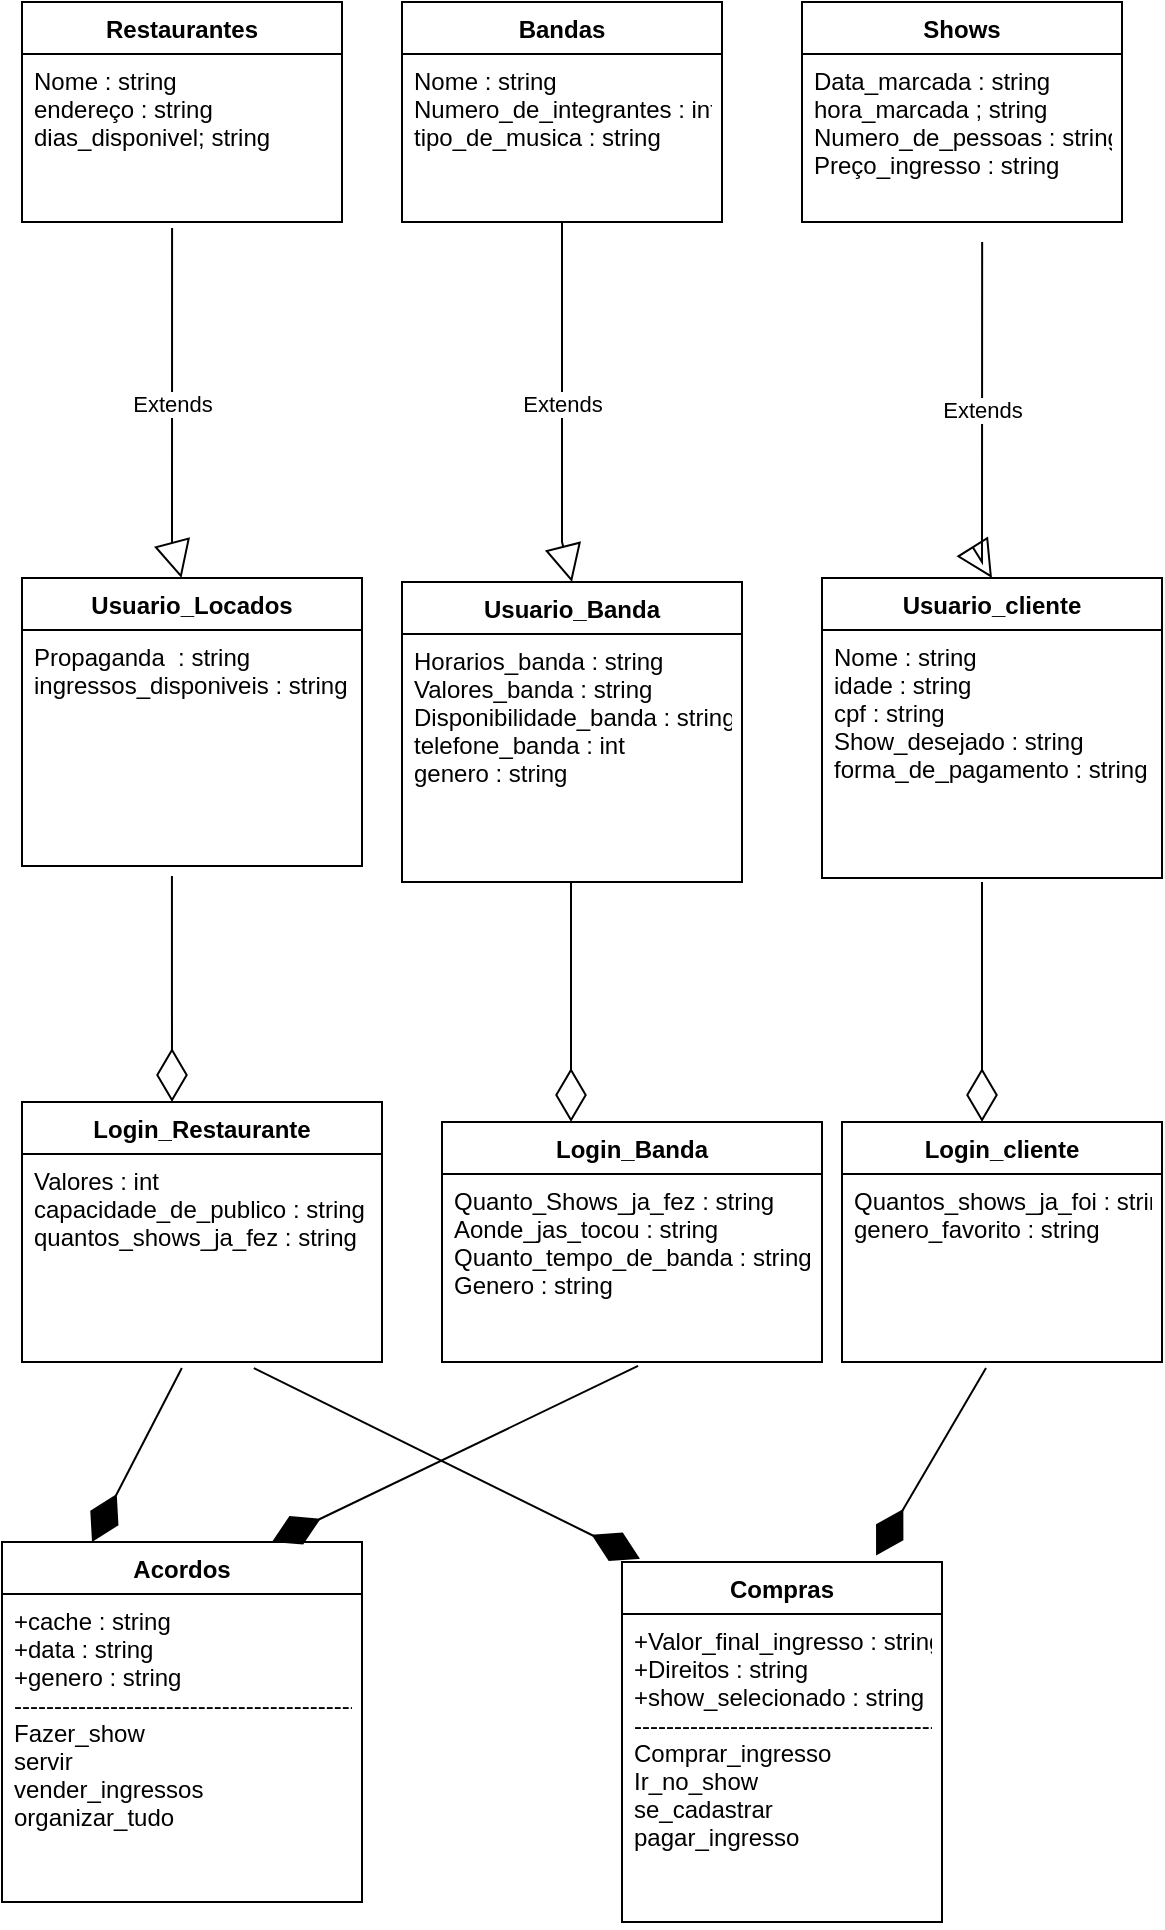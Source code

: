<mxfile version="17.4.1" type="google"><diagram id="YO5Mnjki-EwYfUfo_y8f" name="Page-1"><mxGraphModel grid="1" page="1" gridSize="10" guides="1" tooltips="1" connect="1" arrows="1" fold="1" pageScale="1" pageWidth="827" pageHeight="1169" math="0" shadow="0"><root><mxCell id="0"/><mxCell id="1" parent="0"/><mxCell id="rJf2utQ5HFYsszIGS1n6-1" value="Restaurantes" style="swimlane;fontStyle=1;align=center;verticalAlign=top;childLayout=stackLayout;horizontal=1;startSize=26;horizontalStack=0;resizeParent=1;resizeParentMax=0;resizeLast=0;collapsible=1;marginBottom=0;" vertex="1" parent="1"><mxGeometry x="80" y="60" width="160" height="110" as="geometry"/></mxCell><mxCell id="rJf2utQ5HFYsszIGS1n6-2" value="Nome : string&#10;endereço : string &#10;dias_disponivel; string&#10;" style="text;strokeColor=none;fillColor=none;align=left;verticalAlign=top;spacingLeft=4;spacingRight=4;overflow=hidden;rotatable=0;points=[[0,0.5],[1,0.5]];portConstraint=eastwest;" vertex="1" parent="rJf2utQ5HFYsszIGS1n6-1"><mxGeometry y="26" width="160" height="84" as="geometry"/></mxCell><mxCell id="rJf2utQ5HFYsszIGS1n6-5" value="Bandas" style="swimlane;fontStyle=1;align=center;verticalAlign=top;childLayout=stackLayout;horizontal=1;startSize=26;horizontalStack=0;resizeParent=1;resizeParentMax=0;resizeLast=0;collapsible=1;marginBottom=0;" vertex="1" parent="1"><mxGeometry x="270" y="60" width="160" height="110" as="geometry"/></mxCell><mxCell id="rJf2utQ5HFYsszIGS1n6-6" value="Nome : string&#10;Numero_de_integrantes : int&#10;tipo_de_musica : string&#10;" style="text;strokeColor=none;fillColor=none;align=left;verticalAlign=top;spacingLeft=4;spacingRight=4;overflow=hidden;rotatable=0;points=[[0,0.5],[1,0.5]];portConstraint=eastwest;" vertex="1" parent="rJf2utQ5HFYsszIGS1n6-5"><mxGeometry y="26" width="160" height="84" as="geometry"/></mxCell><mxCell id="rJf2utQ5HFYsszIGS1n6-9" value="Shows" style="swimlane;fontStyle=1;align=center;verticalAlign=top;childLayout=stackLayout;horizontal=1;startSize=26;horizontalStack=0;resizeParent=1;resizeParentMax=0;resizeLast=0;collapsible=1;marginBottom=0;" vertex="1" parent="1"><mxGeometry x="470" y="60" width="160" height="110" as="geometry"/></mxCell><mxCell id="rJf2utQ5HFYsszIGS1n6-10" value="Data_marcada : string&#10;hora_marcada ; string&#10;Numero_de_pessoas : string&#10;Preço_ingresso : string" style="text;strokeColor=none;fillColor=none;align=left;verticalAlign=top;spacingLeft=4;spacingRight=4;overflow=hidden;rotatable=0;points=[[0,0.5],[1,0.5]];portConstraint=eastwest;" vertex="1" parent="rJf2utQ5HFYsszIGS1n6-9"><mxGeometry y="26" width="160" height="84" as="geometry"/></mxCell><mxCell id="rJf2utQ5HFYsszIGS1n6-17" value="Usuario_Locados" style="swimlane;fontStyle=1;align=center;verticalAlign=top;childLayout=stackLayout;horizontal=1;startSize=26;horizontalStack=0;resizeParent=1;resizeParentMax=0;resizeLast=0;collapsible=1;marginBottom=0;" vertex="1" parent="1"><mxGeometry x="80" y="348" width="170" height="144" as="geometry"/></mxCell><mxCell id="rJf2utQ5HFYsszIGS1n6-18" value="Propaganda  : string&#10;ingressos_disponiveis : string&#10;" style="text;strokeColor=none;fillColor=none;align=left;verticalAlign=top;spacingLeft=4;spacingRight=4;overflow=hidden;rotatable=0;points=[[0,0.5],[1,0.5]];portConstraint=eastwest;" vertex="1" parent="rJf2utQ5HFYsszIGS1n6-17"><mxGeometry y="26" width="170" height="118" as="geometry"/></mxCell><mxCell id="rJf2utQ5HFYsszIGS1n6-21" value="Usuario_Banda" style="swimlane;fontStyle=1;align=center;verticalAlign=top;childLayout=stackLayout;horizontal=1;startSize=26;horizontalStack=0;resizeParent=1;resizeParentMax=0;resizeLast=0;collapsible=1;marginBottom=0;" vertex="1" parent="1"><mxGeometry x="270" y="350" width="170" height="150" as="geometry"/></mxCell><mxCell id="rJf2utQ5HFYsszIGS1n6-22" value="Horarios_banda : string&#10;Valores_banda : string&#10;Disponibilidade_banda : string&#10;telefone_banda : int&#10;genero : string&#10;&#10;" style="text;strokeColor=none;fillColor=none;align=left;verticalAlign=top;spacingLeft=4;spacingRight=4;overflow=hidden;rotatable=0;points=[[0,0.5],[1,0.5]];portConstraint=eastwest;" vertex="1" parent="rJf2utQ5HFYsszIGS1n6-21"><mxGeometry y="26" width="170" height="124" as="geometry"/></mxCell><mxCell id="rJf2utQ5HFYsszIGS1n6-25" value="Usuario_cliente" style="swimlane;fontStyle=1;align=center;verticalAlign=top;childLayout=stackLayout;horizontal=1;startSize=26;horizontalStack=0;resizeParent=1;resizeParentMax=0;resizeLast=0;collapsible=1;marginBottom=0;" vertex="1" parent="1"><mxGeometry x="480" y="348" width="170" height="150" as="geometry"/></mxCell><mxCell id="rJf2utQ5HFYsszIGS1n6-26" value="Nome : string&#10;idade : string&#10;cpf : string&#10;Show_desejado : string&#10;forma_de_pagamento : string&#10;" style="text;strokeColor=none;fillColor=none;align=left;verticalAlign=top;spacingLeft=4;spacingRight=4;overflow=hidden;rotatable=0;points=[[0,0.5],[1,0.5]];portConstraint=eastwest;" vertex="1" parent="rJf2utQ5HFYsszIGS1n6-25"><mxGeometry y="26" width="170" height="124" as="geometry"/></mxCell><mxCell id="rJf2utQ5HFYsszIGS1n6-29" value="Extends" style="endArrow=block;endSize=16;endFill=0;html=1;rounded=0;exitX=0.469;exitY=1.036;exitDx=0;exitDy=0;exitPerimeter=0;entryX=0.469;entryY=0;entryDx=0;entryDy=0;entryPerimeter=0;" edge="1" parent="1" source="rJf2utQ5HFYsszIGS1n6-2" target="rJf2utQ5HFYsszIGS1n6-17"><mxGeometry width="160" relative="1" as="geometry"><mxPoint x="155.04" y="208.004" as="sourcePoint"/><mxPoint x="155" y="340" as="targetPoint"/><Array as="points"><mxPoint x="155" y="330"/></Array></mxGeometry></mxCell><mxCell id="rJf2utQ5HFYsszIGS1n6-30" value="Extends" style="endArrow=block;endSize=16;endFill=0;html=1;rounded=0;entryX=0.5;entryY=0;entryDx=0;entryDy=0;exitX=0.5;exitY=1;exitDx=0;exitDy=0;" edge="1" parent="1" source="rJf2utQ5HFYsszIGS1n6-5" target="rJf2utQ5HFYsszIGS1n6-21"><mxGeometry width="160" relative="1" as="geometry"><mxPoint x="330" y="250" as="sourcePoint"/><mxPoint x="490" y="250" as="targetPoint"/><Array as="points"><mxPoint x="350" y="330"/></Array></mxGeometry></mxCell><mxCell id="rJf2utQ5HFYsszIGS1n6-31" value="Extends" style="endArrow=block;endSize=16;endFill=0;html=1;rounded=0;entryX=0.5;entryY=0;entryDx=0;entryDy=0;exitX=0.563;exitY=1.119;exitDx=0;exitDy=0;exitPerimeter=0;" edge="1" parent="1" source="rJf2utQ5HFYsszIGS1n6-10" target="rJf2utQ5HFYsszIGS1n6-25"><mxGeometry width="160" relative="1" as="geometry"><mxPoint x="560.08" y="208.004" as="sourcePoint"/><mxPoint x="650" y="270" as="targetPoint"/><Array as="points"><mxPoint x="560" y="340"/></Array></mxGeometry></mxCell><mxCell id="rJf2utQ5HFYsszIGS1n6-33" value="" style="endArrow=diamondThin;endFill=0;endSize=24;html=1;rounded=0;exitX=0.441;exitY=1.042;exitDx=0;exitDy=0;exitPerimeter=0;" edge="1" parent="1" source="rJf2utQ5HFYsszIGS1n6-18"><mxGeometry width="160" relative="1" as="geometry"><mxPoint x="110" y="580" as="sourcePoint"/><mxPoint x="155" y="610" as="targetPoint"/></mxGeometry></mxCell><mxCell id="rJf2utQ5HFYsszIGS1n6-34" value="" style="endArrow=diamondThin;endFill=0;endSize=24;html=1;rounded=0;" edge="1" parent="1"><mxGeometry width="160" relative="1" as="geometry"><mxPoint x="354.5" y="500" as="sourcePoint"/><mxPoint x="354.5" y="620" as="targetPoint"/></mxGeometry></mxCell><mxCell id="rJf2utQ5HFYsszIGS1n6-35" value="" style="endArrow=diamondThin;endFill=0;endSize=24;html=1;rounded=0;" edge="1" parent="1"><mxGeometry width="160" relative="1" as="geometry"><mxPoint x="560" y="500" as="sourcePoint"/><mxPoint x="560" y="620" as="targetPoint"/><Array as="points"><mxPoint x="560" y="550"/></Array></mxGeometry></mxCell><mxCell id="rJf2utQ5HFYsszIGS1n6-36" value="Login_Restaurante" style="swimlane;fontStyle=1;align=center;verticalAlign=top;childLayout=stackLayout;horizontal=1;startSize=26;horizontalStack=0;resizeParent=1;resizeParentMax=0;resizeLast=0;collapsible=1;marginBottom=0;" vertex="1" parent="1"><mxGeometry x="80" y="610" width="180" height="130" as="geometry"/></mxCell><mxCell id="rJf2utQ5HFYsszIGS1n6-37" value="Valores : int&#10;capacidade_de_publico : string&#10;quantos_shows_ja_fez : string" style="text;strokeColor=none;fillColor=none;align=left;verticalAlign=top;spacingLeft=4;spacingRight=4;overflow=hidden;rotatable=0;points=[[0,0.5],[1,0.5]];portConstraint=eastwest;" vertex="1" parent="rJf2utQ5HFYsszIGS1n6-36"><mxGeometry y="26" width="180" height="104" as="geometry"/></mxCell><mxCell id="rJf2utQ5HFYsszIGS1n6-40" value="Login_Banda" style="swimlane;fontStyle=1;align=center;verticalAlign=top;childLayout=stackLayout;horizontal=1;startSize=26;horizontalStack=0;resizeParent=1;resizeParentMax=0;resizeLast=0;collapsible=1;marginBottom=0;" vertex="1" parent="1"><mxGeometry x="290" y="620" width="190" height="120" as="geometry"/></mxCell><mxCell id="rJf2utQ5HFYsszIGS1n6-41" value="Quanto_Shows_ja_fez : string&#10;Aonde_jas_tocou : string&#10;Quanto_tempo_de_banda : string&#10;Genero : string" style="text;strokeColor=none;fillColor=none;align=left;verticalAlign=top;spacingLeft=4;spacingRight=4;overflow=hidden;rotatable=0;points=[[0,0.5],[1,0.5]];portConstraint=eastwest;" vertex="1" parent="rJf2utQ5HFYsszIGS1n6-40"><mxGeometry y="26" width="190" height="94" as="geometry"/></mxCell><mxCell id="rJf2utQ5HFYsszIGS1n6-44" value="Login_cliente" style="swimlane;fontStyle=1;align=center;verticalAlign=top;childLayout=stackLayout;horizontal=1;startSize=26;horizontalStack=0;resizeParent=1;resizeParentMax=0;resizeLast=0;collapsible=1;marginBottom=0;" vertex="1" parent="1"><mxGeometry x="490" y="620" width="160" height="120" as="geometry"/></mxCell><mxCell id="rJf2utQ5HFYsszIGS1n6-45" value="Quantos_shows_ja_foi : string&#10;genero_favorito : string&#10;" style="text;strokeColor=none;fillColor=none;align=left;verticalAlign=top;spacingLeft=4;spacingRight=4;overflow=hidden;rotatable=0;points=[[0,0.5],[1,0.5]];portConstraint=eastwest;" vertex="1" parent="rJf2utQ5HFYsszIGS1n6-44"><mxGeometry y="26" width="160" height="94" as="geometry"/></mxCell><mxCell id="rJf2utQ5HFYsszIGS1n6-48" value="Acordos" style="swimlane;fontStyle=1;align=center;verticalAlign=top;childLayout=stackLayout;horizontal=1;startSize=26;horizontalStack=0;resizeParent=1;resizeParentMax=0;resizeLast=0;collapsible=1;marginBottom=0;" vertex="1" parent="1"><mxGeometry x="70" y="830" width="180" height="180" as="geometry"/></mxCell><mxCell id="rJf2utQ5HFYsszIGS1n6-49" value="+cache : string&#10;+data : string&#10;+genero : string&#10;----------------------------------------------&#10;Fazer_show&#10;servir&#10;vender_ingressos&#10;organizar_tudo" style="text;strokeColor=none;fillColor=none;align=left;verticalAlign=top;spacingLeft=4;spacingRight=4;overflow=hidden;rotatable=0;points=[[0,0.5],[1,0.5]];portConstraint=eastwest;" vertex="1" parent="rJf2utQ5HFYsszIGS1n6-48"><mxGeometry y="26" width="180" height="154" as="geometry"/></mxCell><mxCell id="rJf2utQ5HFYsszIGS1n6-52" value="" style="endArrow=diamondThin;endFill=1;endSize=24;html=1;rounded=0;entryX=0.25;entryY=0;entryDx=0;entryDy=0;exitX=0.444;exitY=1.029;exitDx=0;exitDy=0;exitPerimeter=0;" edge="1" parent="1" source="rJf2utQ5HFYsszIGS1n6-37" target="rJf2utQ5HFYsszIGS1n6-48"><mxGeometry width="160" relative="1" as="geometry"><mxPoint x="110" y="780" as="sourcePoint"/><mxPoint x="270" y="780" as="targetPoint"/></mxGeometry></mxCell><mxCell id="rJf2utQ5HFYsszIGS1n6-53" value="" style="endArrow=diamondThin;endFill=1;endSize=24;html=1;rounded=0;entryX=0.75;entryY=0;entryDx=0;entryDy=0;exitX=0.516;exitY=1.021;exitDx=0;exitDy=0;exitPerimeter=0;" edge="1" parent="1" source="rJf2utQ5HFYsszIGS1n6-41" target="rJf2utQ5HFYsszIGS1n6-48"><mxGeometry width="160" relative="1" as="geometry"><mxPoint x="240" y="770" as="sourcePoint"/><mxPoint x="400" y="770" as="targetPoint"/></mxGeometry></mxCell><mxCell id="rJf2utQ5HFYsszIGS1n6-54" value="Compras" style="swimlane;fontStyle=1;align=center;verticalAlign=top;childLayout=stackLayout;horizontal=1;startSize=26;horizontalStack=0;resizeParent=1;resizeParentMax=0;resizeLast=0;collapsible=1;marginBottom=0;" vertex="1" parent="1"><mxGeometry x="380" y="840" width="160" height="180" as="geometry"/></mxCell><mxCell id="rJf2utQ5HFYsszIGS1n6-55" value="+Valor_final_ingresso : string&#10;+Direitos : string&#10;+show_selecionado : string&#10;--------------------------------------&#10;Comprar_ingresso&#10;Ir_no_show&#10;se_cadastrar&#10;pagar_ingresso" style="text;strokeColor=none;fillColor=none;align=left;verticalAlign=top;spacingLeft=4;spacingRight=4;overflow=hidden;rotatable=0;points=[[0,0.5],[1,0.5]];portConstraint=eastwest;" vertex="1" parent="rJf2utQ5HFYsszIGS1n6-54"><mxGeometry y="26" width="160" height="154" as="geometry"/></mxCell><mxCell id="rJf2utQ5HFYsszIGS1n6-58" value="" style="endArrow=diamondThin;endFill=1;endSize=24;html=1;rounded=0;entryX=0.794;entryY=-0.018;entryDx=0;entryDy=0;entryPerimeter=0;exitX=0.45;exitY=1.032;exitDx=0;exitDy=0;exitPerimeter=0;" edge="1" parent="1" source="rJf2utQ5HFYsszIGS1n6-45" target="rJf2utQ5HFYsszIGS1n6-54"><mxGeometry width="160" relative="1" as="geometry"><mxPoint x="414" y="790" as="sourcePoint"/><mxPoint x="574" y="790" as="targetPoint"/></mxGeometry></mxCell><mxCell id="rJf2utQ5HFYsszIGS1n6-59" value="" style="endArrow=diamondThin;endFill=1;endSize=24;html=1;rounded=0;entryX=0.056;entryY=-0.009;entryDx=0;entryDy=0;entryPerimeter=0;exitX=0.644;exitY=1.029;exitDx=0;exitDy=0;exitPerimeter=0;" edge="1" parent="1" source="rJf2utQ5HFYsszIGS1n6-37" target="rJf2utQ5HFYsszIGS1n6-54"><mxGeometry width="160" relative="1" as="geometry"><mxPoint x="180" y="780" as="sourcePoint"/><mxPoint x="340" y="780" as="targetPoint"/></mxGeometry></mxCell></root></mxGraphModel></diagram></mxfile>